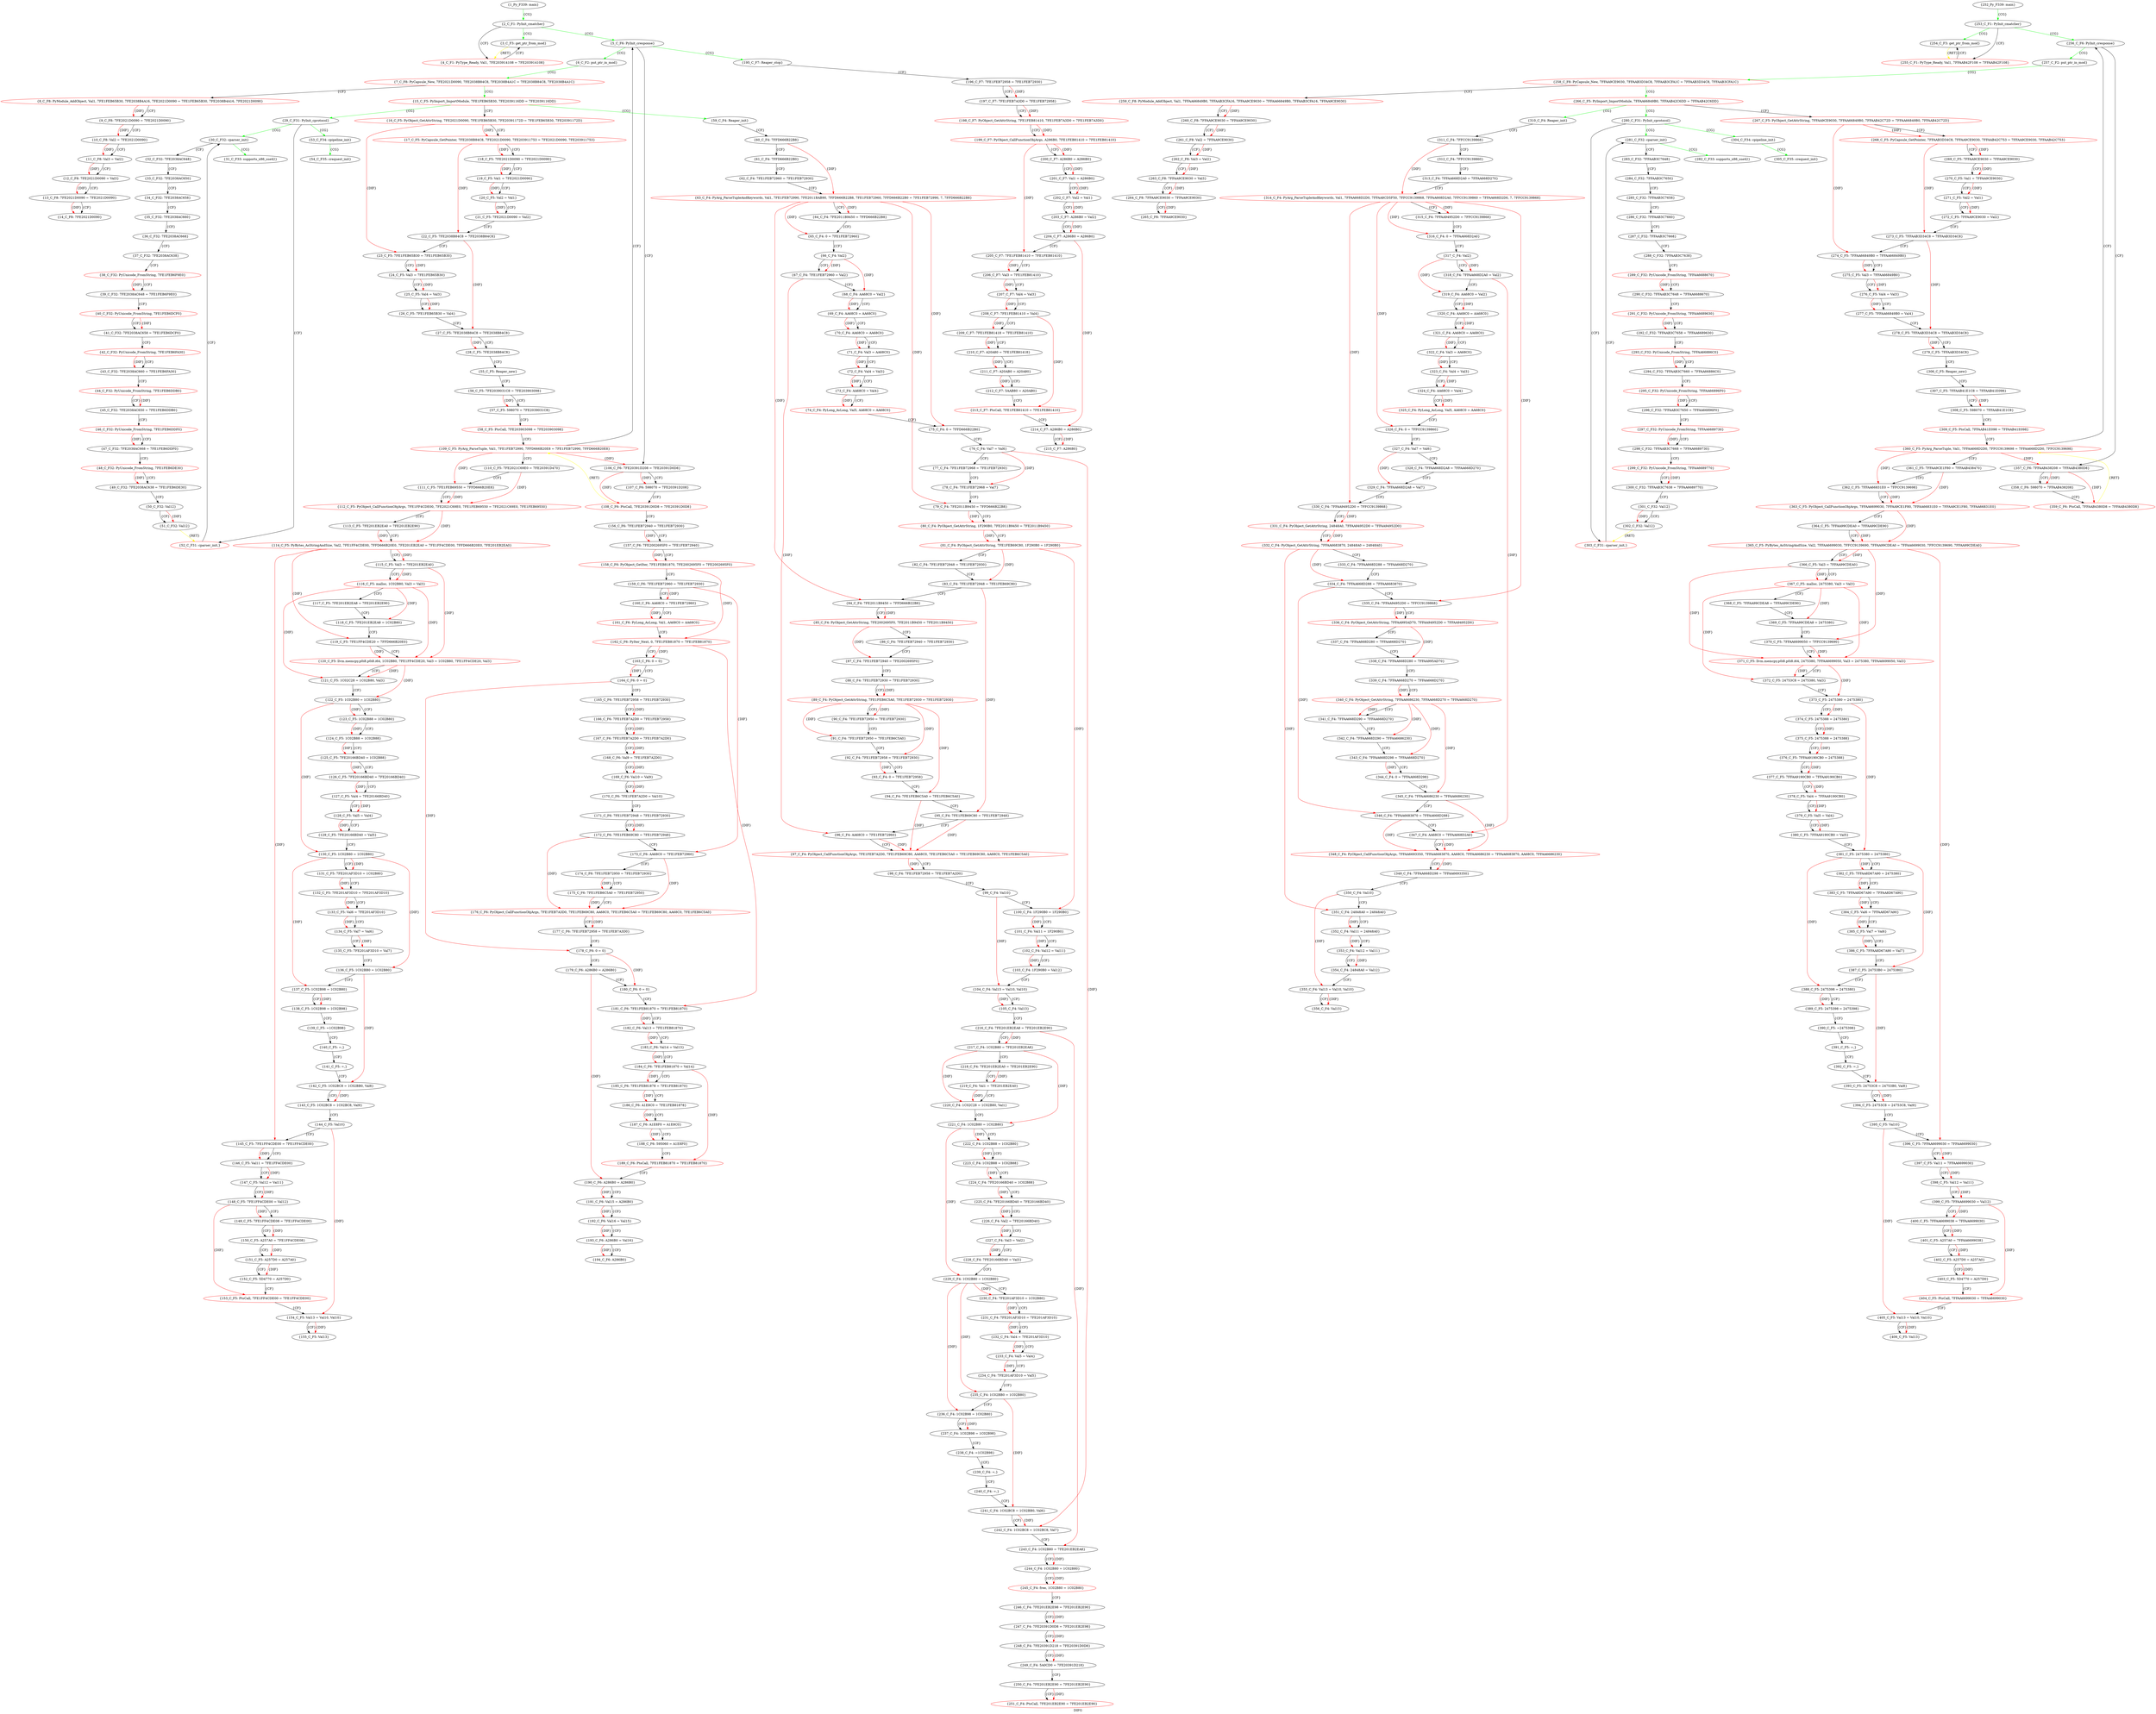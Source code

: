digraph "DIFG"{
	label="DIFG";
	N1 [color=black, label="{1_Py_F339: main}"]
	N1 -> N2[color=green,label="{CG}"]
	N2 [color=black, label="{2_C_F1: PyInit_cmatcher}"]
	N2 -> N3[color=green,label="{CG}"]
	N2 -> N4[color=black,label="{CF}"]
	N2 -> N5[color=green,label="{CG}"]
	N3 [color=black, label="{3_C_F3: get_ptr_from_mod}"]
	N3 -> N4[color=yellow,label="{RET}"]
	N4 [color=red, label="{4_C_F1: PyType_Ready, Val1, 7FE203914108 = 7FE203914108}"]
	N4 -> N3[color=black,label="{CF}"]
	N5 [color=black, label="{5_C_F6: PyInit_cresponse}"]
	N5 -> N6[color=green,label="{CG}"]
	N5 -> N106[color=black,label="{CF}"]
	N5 -> N195[color=green,label="{CG}"]
	N6 [color=black, label="{6_C_F2: put_ptr_in_mod}"]
	N6 -> N7[color=green,label="{CG}"]
	N7 [color=red, label="{7_C_F8: PyCapsule_New, 7FE2021D0090, 7FE2038B84C8, 7FE2038B4A1C = 7FE2038B84C8, 7FE2038B4A1C}"]
	N7 -> N8[color=black,label="{CF}"]
	N7 -> N15[color=green,label="{CG}"]
	N8 [color=red, label="{8_C_F8: PyModule_AddObject, Val1, 7FE1FEB65B30, 7FE2038B4A16, 7FE2021D0090 = 7FE1FEB65B30, 7FE2038B4A16, 7FE2021D0090}"]
	N8 -> N9[color=black,label="{CF}"]
	N8 -> N9[color=red,label="{DIF}"]
	N9 [color=black, label="{9_C_F8: 7FE2021D0090 = 7FE2021D0090}"]
	N9 -> N10[color=black,label="{CF}"]
	N9 -> N10[color=red,label="{DIF}"]
	N10 [color=black, label="{10_C_F8: Val2 = 7FE2021D0090}"]
	N10 -> N11[color=black,label="{CF}"]
	N10 -> N11[color=red,label="{DIF}"]
	N11 [color=black, label="{11_C_F8: Val3 = Val2}"]
	N11 -> N12[color=black,label="{CF}"]
	N11 -> N12[color=red,label="{DIF}"]
	N12 [color=black, label="{12_C_F8: 7FE2021D0090 = Val3}"]
	N12 -> N13[color=black,label="{CF}"]
	N12 -> N13[color=red,label="{DIF}"]
	N13 [color=black, label="{13_C_F8: 7FE2021D0090 = 7FE2021D0090}"]
	N13 -> N14[color=black,label="{CF}"]
	N13 -> N14[color=red,label="{DIF}"]
	N14 [color=black, label="{14_C_F8: 7FE2021D0090}"]
	N15 [color=red, label="{15_C_F5: PyImport_ImportModule, 7FE1FEB65B30, 7FE2039116DD = 7FE2039116DD}"]
	N15 -> N16[color=black,label="{CF}"]
	N15 -> N29[color=green,label="{CG}"]
	N15 -> N59[color=green,label="{CG}"]
	N16 [color=red, label="{16_C_F5: PyObject_GetAttrString, 7FE2021D0090, 7FE1FEB65B30, 7FE20391172D = 7FE1FEB65B30, 7FE20391172D}"]
	N16 -> N17[color=black,label="{CF}"]
	N16 -> N17[color=red,label="{DIF}"]
	N16 -> N23[color=red,label="{DIF}"]
	N17 [color=red, label="{17_C_F5: PyCapsule_GetPointer, 7FE2038B84C8, 7FE2021D0090, 7FE203911753 = 7FE2021D0090, 7FE203911753}"]
	N17 -> N18[color=black,label="{CF}"]
	N17 -> N18[color=red,label="{DIF}"]
	N17 -> N22[color=red,label="{DIF}"]
	N18 [color=black, label="{18_C_F5: 7FE2021D0090 = 7FE2021D0090}"]
	N18 -> N19[color=black,label="{CF}"]
	N18 -> N19[color=red,label="{DIF}"]
	N19 [color=black, label="{19_C_F5: Val1 = 7FE2021D0090}"]
	N19 -> N20[color=black,label="{CF}"]
	N19 -> N20[color=red,label="{DIF}"]
	N20 [color=black, label="{20_C_F5: Val2 = Val1}"]
	N20 -> N21[color=black,label="{CF}"]
	N20 -> N21[color=red,label="{DIF}"]
	N21 [color=black, label="{21_C_F5: 7FE2021D0090 = Val2}"]
	N21 -> N22[color=black,label="{CF}"]
	N22 [color=black, label="{22_C_F5: 7FE2038B84C8 = 7FE2038B84C8}"]
	N22 -> N23[color=black,label="{CF}"]
	N22 -> N27[color=red,label="{DIF}"]
	N23 [color=black, label="{23_C_F5: 7FE1FEB65B30 = 7FE1FEB65B30}"]
	N23 -> N24[color=black,label="{CF}"]
	N23 -> N24[color=red,label="{DIF}"]
	N24 [color=black, label="{24_C_F5: Val3 = 7FE1FEB65B30}"]
	N24 -> N25[color=black,label="{CF}"]
	N24 -> N25[color=red,label="{DIF}"]
	N25 [color=black, label="{25_C_F5: Val4 = Val3}"]
	N25 -> N26[color=black,label="{CF}"]
	N25 -> N26[color=red,label="{DIF}"]
	N26 [color=black, label="{26_C_F5: 7FE1FEB65B30 = Val4}"]
	N26 -> N27[color=black,label="{CF}"]
	N27 [color=black, label="{27_C_F5: 7FE2038B84C8 = 7FE2038B84C8}"]
	N27 -> N28[color=black,label="{CF}"]
	N27 -> N28[color=red,label="{DIF}"]
	N28 [color=black, label="{28_C_F5: 7FE2038B84C8}"]
	N28 -> N55[color=black,label="{CF}"]
	N29 [color=black, label="{29_C_F31: PyInit_cprotocol}"]
	N29 -> N30[color=green,label="{CG}"]
	N29 -> N52[color=black,label="{CF}"]
	N29 -> N53[color=green,label="{CG}"]
	N30 [color=black, label="{30_C_F32: cparser_init}"]
	N30 -> N31[color=green,label="{CG}"]
	N30 -> N32[color=black,label="{CF}"]
	N31 [color=black, label="{31_C_F33: supports_x86_sse42}"]
	N32 [color=black, label="{32_C_F32: 7FE2038AC648}"]
	N32 -> N33[color=black,label="{CF}"]
	N33 [color=black, label="{33_C_F32: 7FE2038AC650}"]
	N33 -> N34[color=black,label="{CF}"]
	N34 [color=black, label="{34_C_F32: 7FE2038AC658}"]
	N34 -> N35[color=black,label="{CF}"]
	N35 [color=black, label="{35_C_F32: 7FE2038AC660}"]
	N35 -> N36[color=black,label="{CF}"]
	N36 [color=black, label="{36_C_F32: 7FE2038AC668}"]
	N36 -> N37[color=black,label="{CF}"]
	N37 [color=black, label="{37_C_F32: 7FE2038AC638}"]
	N37 -> N38[color=black,label="{CF}"]
	N38 [color=red, label="{38_C_F32: PyUnicode_FromString, 7FE1FEB6F9E0}"]
	N38 -> N39[color=black,label="{CF}"]
	N38 -> N39[color=red,label="{DIF}"]
	N39 [color=black, label="{39_C_F32: 7FE2038AC648 = 7FE1FEB6F9E0}"]
	N39 -> N40[color=black,label="{CF}"]
	N40 [color=red, label="{40_C_F32: PyUnicode_FromString, 7FE1FEB6DCF0}"]
	N40 -> N41[color=black,label="{CF}"]
	N40 -> N41[color=red,label="{DIF}"]
	N41 [color=black, label="{41_C_F32: 7FE2038AC658 = 7FE1FEB6DCF0}"]
	N41 -> N42[color=black,label="{CF}"]
	N42 [color=red, label="{42_C_F32: PyUnicode_FromString, 7FE1FEB6FA30}"]
	N42 -> N43[color=black,label="{CF}"]
	N42 -> N43[color=red,label="{DIF}"]
	N43 [color=black, label="{43_C_F32: 7FE2038AC660 = 7FE1FEB6FA30}"]
	N43 -> N44[color=black,label="{CF}"]
	N44 [color=red, label="{44_C_F32: PyUnicode_FromString, 7FE1FEB6DDB0}"]
	N44 -> N45[color=black,label="{CF}"]
	N44 -> N45[color=red,label="{DIF}"]
	N45 [color=black, label="{45_C_F32: 7FE2038AC650 = 7FE1FEB6DDB0}"]
	N45 -> N46[color=black,label="{CF}"]
	N46 [color=red, label="{46_C_F32: PyUnicode_FromString, 7FE1FEB6DDF0}"]
	N46 -> N47[color=black,label="{CF}"]
	N46 -> N47[color=red,label="{DIF}"]
	N47 [color=black, label="{47_C_F32: 7FE2038AC668 = 7FE1FEB6DDF0}"]
	N47 -> N48[color=black,label="{CF}"]
	N48 [color=red, label="{48_C_F32: PyUnicode_FromString, 7FE1FEB6DE30}"]
	N48 -> N49[color=black,label="{CF}"]
	N48 -> N49[color=red,label="{DIF}"]
	N49 [color=black, label="{49_C_F32: 7FE2038AC638 = 7FE1FEB6DE30}"]
	N49 -> N50[color=black,label="{CF}"]
	N50 [color=black, label="{50_C_F32: Val12}"]
	N50 -> N51[color=black,label="{CF}"]
	N50 -> N51[color=red,label="{DIF}"]
	N51 [color=black, label="{51_C_F32: Val12}"]
	N51 -> N52[color=yellow,label="{RET}"]
	N52 [color=red, label="{52_C_F31: cparser_init,}"]
	N52 -> N30[color=black,label="{CF}"]
	N53 [color=black, label="{53_C_F34: cpipeline_init}"]
	N53 -> N54[color=green,label="{CG}"]
	N54 [color=black, label="{54_C_F35: crequest_init}"]
	N55 [color=black, label="{55_C_F5: Reaper_new}"]
	N55 -> N56[color=black,label="{CF}"]
	N56 [color=black, label="{56_C_F5: 7FE2039031C8 = 7FE203903098}"]
	N56 -> N57[color=black,label="{CF}"]
	N56 -> N57[color=red,label="{DIF}"]
	N57 [color=black, label="{57_C_F5: 598070 = 7FE2039031C8}"]
	N57 -> N58[color=black,label="{CF}"]
	N58 [color=red, label="{58_C_F5: PtsCall, 7FE203903098 = 7FE203903098}"]
	N58 -> N109[color=black,label="{CF}"]
	N59 [color=black, label="{59_C_F4: Reaper_init}"]
	N59 -> N60[color=black,label="{CF}"]
	N60 [color=black, label="{60_C_F4: 7FFD666B22B8}"]
	N60 -> N61[color=black,label="{CF}"]
	N60 -> N63[color=red,label="{DIF}"]
	N61 [color=black, label="{61_C_F4: 7FFD666B22B0}"]
	N61 -> N62[color=black,label="{CF}"]
	N62 [color=black, label="{62_C_F4: 7FE1FEB72960 = 7FE1FEB72930}"]
	N62 -> N63[color=black,label="{CF}"]
	N63 [color=red, label="{63_C_F4: PyArg_ParseTupleAndKeywords, Val1, 7FE1FEB72990, 7FE2011BAB90, 7FFD666B22B8, 7FE1FEB72960, 7FFD666B22B0 = 7FE1FEB72990, 7, 7FFD666B22B8}"]
	N63 -> N64[color=black,label="{CF}"]
	N63 -> N64[color=red,label="{DIF}"]
	N63 -> N65[color=red,label="{DIF}"]
	N63 -> N75[color=red,label="{DIF}"]
	N63 -> N79[color=red,label="{DIF}"]
	N63 -> N84[color=red,label="{DIF}"]
	N64 [color=black, label="{64_C_F4: 7FE2011B9450 = 7FFD666B22B8}"]
	N64 -> N65[color=black,label="{CF}"]
	N65 [color=black, label="{65_C_F4: 0 = 7FE1FEB72960}"]
	N65 -> N66[color=black,label="{CF}"]
	N66 [color=black, label="{66_C_F4: Val2}"]
	N66 -> N67[color=black,label="{CF}"]
	N66 -> N67[color=red,label="{DIF}"]
	N66 -> N68[color=red,label="{DIF}"]
	N67 [color=black, label="{67_C_F4: 7FE1FEB72960 = Val2}"]
	N67 -> N68[color=black,label="{CF}"]
	N67 -> N96[color=red,label="{DIF}"]
	N68 [color=black, label="{68_C_F4: AA68C0 = Val2}"]
	N68 -> N69[color=black,label="{CF}"]
	N68 -> N69[color=red,label="{DIF}"]
	N69 [color=black, label="{69_C_F4: AA68C0 = AA68C0}"]
	N69 -> N70[color=black,label="{CF}"]
	N69 -> N70[color=red,label="{DIF}"]
	N70 [color=black, label="{70_C_F4: AA68C0 = AA68C0}"]
	N70 -> N71[color=black,label="{CF}"]
	N70 -> N71[color=red,label="{DIF}"]
	N71 [color=black, label="{71_C_F4: Val3 = AA68C0}"]
	N71 -> N72[color=black,label="{CF}"]
	N71 -> N72[color=red,label="{DIF}"]
	N72 [color=black, label="{72_C_F4: Val4 = Val3}"]
	N72 -> N73[color=black,label="{CF}"]
	N72 -> N73[color=red,label="{DIF}"]
	N73 [color=black, label="{73_C_F4: AA68C0 = Val4}"]
	N73 -> N74[color=black,label="{CF}"]
	N73 -> N74[color=red,label="{DIF}"]
	N74 [color=red, label="{74_C_F4: PyLong_AsLong, Val5, AA68C0 = AA68C0}"]
	N74 -> N75[color=black,label="{CF}"]
	N75 [color=black, label="{75_C_F4: 0 = 7FFD666B22B0}"]
	N75 -> N76[color=black,label="{CF}"]
	N76 [color=black, label="{76_C_F4: Val7 = Val6}"]
	N76 -> N77[color=black,label="{CF}"]
	N76 -> N78[color=red,label="{DIF}"]
	N76 -> N242[color=red,label="{DIF}"]
	N77 [color=black, label="{77_C_F4: 7FE1FEB72968 = 7FE1FEB72930}"]
	N77 -> N78[color=black,label="{CF}"]
	N78 [color=black, label="{78_C_F4: 7FE1FEB72968 = Val7}"]
	N78 -> N79[color=black,label="{CF}"]
	N79 [color=black, label="{79_C_F4: 7FE2011B9450 = 7FFD666B22B8}"]
	N79 -> N80[color=black,label="{CF}"]
	N79 -> N80[color=red,label="{DIF}"]
	N80 [color=red, label="{80_C_F4: PyObject_GetAttrString, 1F290B0, 7FE2011B9450 = 7FE2011B9450}"]
	N80 -> N81[color=black,label="{CF}"]
	N80 -> N81[color=red,label="{DIF}"]
	N81 [color=red, label="{81_C_F4: PyObject_GetAttrString, 7FE1FEB69C80, 1F290B0 = 1F290B0}"]
	N81 -> N82[color=black,label="{CF}"]
	N81 -> N83[color=red,label="{DIF}"]
	N81 -> N100[color=red,label="{DIF}"]
	N82 [color=black, label="{82_C_F4: 7FE1FEB72948 = 7FE1FEB72930}"]
	N82 -> N83[color=black,label="{CF}"]
	N83 [color=black, label="{83_C_F4: 7FE1FEB72948 = 7FE1FEB69C80}"]
	N83 -> N84[color=black,label="{CF}"]
	N83 -> N95[color=red,label="{DIF}"]
	N84 [color=black, label="{84_C_F4: 7FE2011B9450 = 7FFD666B22B8}"]
	N84 -> N85[color=black,label="{CF}"]
	N84 -> N85[color=red,label="{DIF}"]
	N85 [color=red, label="{85_C_F4: PyObject_GetAttrString, 7FE2002695F0, 7FE2011B9450 = 7FE2011B9450}"]
	N85 -> N86[color=black,label="{CF}"]
	N85 -> N87[color=red,label="{DIF}"]
	N86 [color=black, label="{86_C_F4: 7FE1FEB72940 = 7FE1FEB72930}"]
	N86 -> N87[color=black,label="{CF}"]
	N87 [color=black, label="{87_C_F4: 7FE1FEB72940 = 7FE2002695F0}"]
	N87 -> N88[color=black,label="{CF}"]
	N88 [color=black, label="{88_C_F4: 7FE1FEB72930 = 7FE1FEB72930}"]
	N88 -> N89[color=black,label="{CF}"]
	N88 -> N89[color=red,label="{DIF}"]
	N89 [color=red, label="{89_C_F4: PyObject_GetAttrString, 7FE1FEB6C5A0, 7FE1FEB72930 = 7FE1FEB72930}"]
	N89 -> N90[color=black,label="{CF}"]
	N89 -> N90[color=red,label="{DIF}"]
	N89 -> N91[color=red,label="{DIF}"]
	N89 -> N92[color=red,label="{DIF}"]
	N89 -> N94[color=red,label="{DIF}"]
	N90 [color=black, label="{90_C_F4: 7FE1FEB72950 = 7FE1FEB72930}"]
	N90 -> N91[color=black,label="{CF}"]
	N91 [color=black, label="{91_C_F4: 7FE1FEB72950 = 7FE1FEB6C5A0}"]
	N91 -> N92[color=black,label="{CF}"]
	N92 [color=black, label="{92_C_F4: 7FE1FEB72958 = 7FE1FEB72930}"]
	N92 -> N93[color=black,label="{CF}"]
	N92 -> N93[color=red,label="{DIF}"]
	N93 [color=black, label="{93_C_F4: 0 = 7FE1FEB72958}"]
	N93 -> N94[color=black,label="{CF}"]
	N94 [color=black, label="{94_C_F4: 7FE1FEB6C5A0 = 7FE1FEB6C5A0}"]
	N94 -> N95[color=black,label="{CF}"]
	N94 -> N97[color=red,label="{DIF}"]
	N95 [color=black, label="{95_C_F4: 7FE1FEB69C80 = 7FE1FEB72948}"]
	N95 -> N96[color=black,label="{CF}"]
	N95 -> N97[color=red,label="{DIF}"]
	N96 [color=black, label="{96_C_F4: AA68C0 = 7FE1FEB72960}"]
	N96 -> N97[color=black,label="{CF}"]
	N96 -> N97[color=red,label="{DIF}"]
	N97 [color=red, label="{97_C_F4: PyObject_CallFunctionObjArgs, 7FE1FEB7A2D0, 7FE1FEB69C80, AA68C0, 7FE1FEB6C5A0 = 7FE1FEB69C80, AA68C0, 7FE1FEB6C5A0}"]
	N97 -> N98[color=black,label="{CF}"]
	N97 -> N98[color=red,label="{DIF}"]
	N98 [color=black, label="{98_C_F4: 7FE1FEB72958 = 7FE1FEB7A2D0}"]
	N98 -> N99[color=black,label="{CF}"]
	N99 [color=black, label="{99_C_F4: Val10}"]
	N99 -> N100[color=black,label="{CF}"]
	N99 -> N104[color=red,label="{DIF}"]
	N100 [color=black, label="{100_C_F4: 1F290B0 = 1F290B0}"]
	N100 -> N101[color=black,label="{CF}"]
	N100 -> N101[color=red,label="{DIF}"]
	N101 [color=black, label="{101_C_F4: Val11 = 1F290B0}"]
	N101 -> N102[color=black,label="{CF}"]
	N101 -> N102[color=red,label="{DIF}"]
	N102 [color=black, label="{102_C_F4: Val12 = Val11}"]
	N102 -> N103[color=black,label="{CF}"]
	N102 -> N103[color=red,label="{DIF}"]
	N103 [color=black, label="{103_C_F4: 1F290B0 = Val12}"]
	N103 -> N104[color=black,label="{CF}"]
	N104 [color=black, label="{104_C_F4: Val13 = Val10, Val10}"]
	N104 -> N105[color=black,label="{CF}"]
	N104 -> N105[color=red,label="{DIF}"]
	N105 [color=black, label="{105_C_F4: Val13}"]
	N105 -> N216[color=black,label="{CF}"]
	N106 [color=black, label="{106_C_F6: 7FE20391D208 = 7FE20391D0D8}"]
	N106 -> N107[color=black,label="{CF}"]
	N106 -> N107[color=red,label="{DIF}"]
	N106 -> N108[color=red,label="{DIF}"]
	N107 [color=black, label="{107_C_F6: 598070 = 7FE20391D208}"]
	N107 -> N108[color=black,label="{CF}"]
	N108 [color=red, label="{108_C_F6: PtsCall, 7FE20391D0D8 = 7FE20391D0D8}"]
	N108 -> N109[color=yellow,label="{RET}"]
	N108 -> N156[color=black,label="{CF}"]
	N109 [color=red, label="{109_C_F5: PyArg_ParseTuple, Val1, 7FE1FEB72990, 7FFD666B20E8 = 7FE1FEB72990, 7FFD666B20E8}"]
	N109 -> N5[color=black,label="{CF}"]
	N109 -> N106[color=red,label="{DIF}"]
	N109 -> N110[color=black,label="{CF}"]
	N109 -> N111[color=red,label="{DIF}"]
	N110 [color=black, label="{110_C_F5: 7FE2021C69E0 = 7FE20391D470}"]
	N110 -> N111[color=black,label="{CF}"]
	N110 -> N112[color=red,label="{DIF}"]
	N111 [color=black, label="{111_C_F5: 7FE1FEB69550 = 7FFD666B20E8}"]
	N111 -> N112[color=black,label="{CF}"]
	N111 -> N112[color=red,label="{DIF}"]
	N112 [color=red, label="{112_C_F5: PyObject_CallFunctionObjArgs, 7FE1FF4CDE00, 7FE2021C69E0, 7FE1FEB69550 = 7FE2021C69E0, 7FE1FEB69550}"]
	N112 -> N113[color=black,label="{CF}"]
	N112 -> N114[color=red,label="{DIF}"]
	N113 [color=black, label="{113_C_F5: 7FE201EB2EA0 = 7FE201EB2E90}"]
	N113 -> N114[color=black,label="{CF}"]
	N113 -> N114[color=red,label="{DIF}"]
	N114 [color=red, label="{114_C_F5: PyBytes_AsStringAndSize, Val2, 7FE1FF4CDE00, 7FFD666B20E0, 7FE201EB2EA0 = 7FE1FF4CDE00, 7FFD666B20E0, 7FE201EB2EA0}"]
	N114 -> N115[color=black,label="{CF}"]
	N114 -> N115[color=red,label="{DIF}"]
	N114 -> N119[color=red,label="{DIF}"]
	N114 -> N145[color=red,label="{DIF}"]
	N115 [color=black, label="{115_C_F5: Val3 = 7FE201EB2EA0}"]
	N115 -> N116[color=black,label="{CF}"]
	N115 -> N116[color=red,label="{DIF}"]
	N115 -> N120[color=red,label="{DIF}"]
	N116 [color=red, label="{116_C_F5: malloc, 1C02B80, Val3 = Val3}"]
	N116 -> N117[color=black,label="{CF}"]
	N116 -> N118[color=red,label="{DIF}"]
	N116 -> N120[color=red,label="{DIF}"]
	N116 -> N121[color=red,label="{DIF}"]
	N117 [color=black, label="{117_C_F5: 7FE201EB2EA8 = 7FE201EB2E90}"]
	N117 -> N118[color=black,label="{CF}"]
	N118 [color=black, label="{118_C_F5: 7FE201EB2EA8 = 1C02B80}"]
	N118 -> N119[color=black,label="{CF}"]
	N119 [color=black, label="{119_C_F5: 7FE1FF4CDE20 = 7FFD666B20E0}"]
	N119 -> N120[color=black,label="{CF}"]
	N119 -> N120[color=red,label="{DIF}"]
	N120 [color=red, label="{120_C_F5: llvm.memcpy.p0i8.p0i8.i64, 1C02B80, 7FE1FF4CDE20, Val3 = 1C02B80, 7FE1FF4CDE20, Val3}"]
	N120 -> N121[color=black,label="{CF}"]
	N120 -> N121[color=red,label="{DIF}"]
	N120 -> N122[color=red,label="{DIF}"]
	N121 [color=black, label="{121_C_F5: 1C02C28 = 1C02B80, Val3}"]
	N121 -> N122[color=black,label="{CF}"]
	N122 [color=black, label="{122_C_F5: 1C02B80 = 1C02B80}"]
	N122 -> N123[color=black,label="{CF}"]
	N122 -> N123[color=red,label="{DIF}"]
	N122 -> N130[color=red,label="{DIF}"]
	N123 [color=black, label="{123_C_F5: 1C02B88 = 1C02B80}"]
	N123 -> N124[color=black,label="{CF}"]
	N123 -> N124[color=red,label="{DIF}"]
	N124 [color=black, label="{124_C_F5: 1C02B88 = 1C02B88}"]
	N124 -> N125[color=black,label="{CF}"]
	N124 -> N125[color=red,label="{DIF}"]
	N125 [color=black, label="{125_C_F5: 7FE20166BD40 = 1C02B88}"]
	N125 -> N126[color=black,label="{CF}"]
	N125 -> N126[color=red,label="{DIF}"]
	N126 [color=black, label="{126_C_F5: 7FE20166BD40 = 7FE20166BD40}"]
	N126 -> N127[color=black,label="{CF}"]
	N126 -> N127[color=red,label="{DIF}"]
	N127 [color=black, label="{127_C_F5: Val4 = 7FE20166BD40}"]
	N127 -> N128[color=black,label="{CF}"]
	N127 -> N128[color=red,label="{DIF}"]
	N128 [color=black, label="{128_C_F5: Val5 = Val4}"]
	N128 -> N129[color=black,label="{CF}"]
	N128 -> N129[color=red,label="{DIF}"]
	N129 [color=black, label="{129_C_F5: 7FE20166BD40 = Val5}"]
	N129 -> N130[color=black,label="{CF}"]
	N130 [color=black, label="{130_C_F5: 1C02B80 = 1C02B80}"]
	N130 -> N131[color=black,label="{CF}"]
	N130 -> N131[color=red,label="{DIF}"]
	N130 -> N136[color=red,label="{DIF}"]
	N130 -> N137[color=red,label="{DIF}"]
	N131 [color=black, label="{131_C_F5: 7FE201AF3D10 = 1C02B80}"]
	N131 -> N132[color=black,label="{CF}"]
	N131 -> N132[color=red,label="{DIF}"]
	N132 [color=black, label="{132_C_F5: 7FE201AF3D10 = 7FE201AF3D10}"]
	N132 -> N133[color=black,label="{CF}"]
	N132 -> N133[color=red,label="{DIF}"]
	N133 [color=black, label="{133_C_F5: Val6 = 7FE201AF3D10}"]
	N133 -> N134[color=black,label="{CF}"]
	N133 -> N134[color=red,label="{DIF}"]
	N134 [color=black, label="{134_C_F5: Val7 = Val6}"]
	N134 -> N135[color=black,label="{CF}"]
	N134 -> N135[color=red,label="{DIF}"]
	N135 [color=black, label="{135_C_F5: 7FE201AF3D10 = Val7}"]
	N135 -> N136[color=black,label="{CF}"]
	N136 [color=black, label="{136_C_F5: 1C02BB0 = 1C02B80}"]
	N136 -> N137[color=black,label="{CF}"]
	N136 -> N142[color=red,label="{DIF}"]
	N137 [color=black, label="{137_C_F5: 1C02B98 = 1C02B80}"]
	N137 -> N138[color=black,label="{CF}"]
	N137 -> N138[color=red,label="{DIF}"]
	N138 [color=black, label="{138_C_F5: 1C02B98 = 1C02B98}"]
	N138 -> N139[color=black,label="{CF}"]
	N139 [color=black, label="{139_C_F5: =1C02B98}"]
	N139 -> N140[color=black,label="{CF}"]
	N140 [color=black, label="{140_C_F5: =,}"]
	N140 -> N141[color=black,label="{CF}"]
	N141 [color=black, label="{141_C_F5: =,}"]
	N141 -> N142[color=black,label="{CF}"]
	N142 [color=black, label="{142_C_F5: 1C02BC8 = 1C02BB0, Val8}"]
	N142 -> N143[color=black,label="{CF}"]
	N142 -> N143[color=red,label="{DIF}"]
	N143 [color=black, label="{143_C_F5: 1C02BC8 = 1C02BC8, Val9}"]
	N143 -> N144[color=black,label="{CF}"]
	N144 [color=black, label="{144_C_F5: Val10}"]
	N144 -> N145[color=black,label="{CF}"]
	N144 -> N154[color=red,label="{DIF}"]
	N145 [color=black, label="{145_C_F5: 7FE1FF4CDE00 = 7FE1FF4CDE00}"]
	N145 -> N146[color=black,label="{CF}"]
	N145 -> N146[color=red,label="{DIF}"]
	N146 [color=black, label="{146_C_F5: Val11 = 7FE1FF4CDE00}"]
	N146 -> N147[color=black,label="{CF}"]
	N146 -> N147[color=red,label="{DIF}"]
	N147 [color=black, label="{147_C_F5: Val12 = Val11}"]
	N147 -> N148[color=black,label="{CF}"]
	N147 -> N148[color=red,label="{DIF}"]
	N148 [color=black, label="{148_C_F5: 7FE1FF4CDE00 = Val12}"]
	N148 -> N149[color=black,label="{CF}"]
	N148 -> N149[color=red,label="{DIF}"]
	N148 -> N153[color=red,label="{DIF}"]
	N149 [color=black, label="{149_C_F5: 7FE1FF4CDE08 = 7FE1FF4CDE00}"]
	N149 -> N150[color=black,label="{CF}"]
	N149 -> N150[color=red,label="{DIF}"]
	N150 [color=black, label="{150_C_F5: A257A0 = 7FE1FF4CDE08}"]
	N150 -> N151[color=black,label="{CF}"]
	N150 -> N151[color=red,label="{DIF}"]
	N151 [color=black, label="{151_C_F5: A257D0 = A257A0}"]
	N151 -> N152[color=black,label="{CF}"]
	N151 -> N152[color=red,label="{DIF}"]
	N152 [color=black, label="{152_C_F5: 5D4770 = A257D0}"]
	N152 -> N153[color=black,label="{CF}"]
	N153 [color=red, label="{153_C_F5: PtsCall, 7FE1FF4CDE00 = 7FE1FF4CDE00}"]
	N153 -> N154[color=black,label="{CF}"]
	N154 [color=black, label="{154_C_F5: Val13 = Val10, Val10}"]
	N154 -> N155[color=black,label="{CF}"]
	N154 -> N155[color=red,label="{DIF}"]
	N155 [color=black, label="{155_C_F5: Val13}"]
	N156 [color=black, label="{156_C_F6: 7FE1FEB72940 = 7FE1FEB72930}"]
	N156 -> N157[color=black,label="{CF}"]
	N156 -> N157[color=red,label="{DIF}"]
	N157 [color=black, label="{157_C_F6: 7FE2002695F0 = 7FE1FEB72940}"]
	N157 -> N158[color=black,label="{CF}"]
	N157 -> N158[color=red,label="{DIF}"]
	N158 [color=red, label="{158_C_F6: PyObject_GetIter, 7FE1FEB81870, 7FE2002695F0 = 7FE2002695F0}"]
	N158 -> N159[color=black,label="{CF}"]
	N158 -> N162[color=red,label="{DIF}"]
	N159 [color=black, label="{159_C_F6: 7FE1FEB72960 = 7FE1FEB72930}"]
	N159 -> N160[color=black,label="{CF}"]
	N159 -> N160[color=red,label="{DIF}"]
	N159 -> N173[color=red,label="{DIF}"]
	N160 [color=black, label="{160_C_F6: AA68C0 = 7FE1FEB72960}"]
	N160 -> N161[color=black,label="{CF}"]
	N160 -> N161[color=red,label="{DIF}"]
	N161 [color=red, label="{161_C_F6: PyLong_AsLong, Val1, AA68C0 = AA68C0}"]
	N161 -> N162[color=black,label="{CF}"]
	N162 [color=red, label="{162_C_F6: PyIter_Next, 0, 7FE1FEB81870 = 7FE1FEB81870}"]
	N162 -> N163[color=black,label="{CF}"]
	N162 -> N163[color=red,label="{DIF}"]
	N162 -> N181[color=red,label="{DIF}"]
	N163 [color=black, label="{163_C_F6: 0 = 0}"]
	N163 -> N164[color=black,label="{CF}"]
	N163 -> N164[color=red,label="{DIF}"]
	N164 [color=black, label="{164_C_F6: 0 = 0}"]
	N164 -> N165[color=black,label="{CF}"]
	N164 -> N178[color=red,label="{DIF}"]
	N165 [color=black, label="{165_C_F6: 7FE1FEB72958 = 7FE1FEB72930}"]
	N165 -> N166[color=black,label="{CF}"]
	N165 -> N166[color=red,label="{DIF}"]
	N166 [color=black, label="{166_C_F6: 7FE1FEB7A2D0 = 7FE1FEB72958}"]
	N166 -> N167[color=black,label="{CF}"]
	N166 -> N167[color=red,label="{DIF}"]
	N167 [color=black, label="{167_C_F6: 7FE1FEB7A2D0 = 7FE1FEB7A2D0}"]
	N167 -> N168[color=black,label="{CF}"]
	N167 -> N168[color=red,label="{DIF}"]
	N168 [color=black, label="{168_C_F6: Val9 = 7FE1FEB7A2D0}"]
	N168 -> N169[color=black,label="{CF}"]
	N168 -> N169[color=red,label="{DIF}"]
	N169 [color=black, label="{169_C_F6: Val10 = Val9}"]
	N169 -> N170[color=black,label="{CF}"]
	N169 -> N170[color=red,label="{DIF}"]
	N170 [color=black, label="{170_C_F6: 7FE1FEB7A2D0 = Val10}"]
	N170 -> N171[color=black,label="{CF}"]
	N171 [color=black, label="{171_C_F6: 7FE1FEB72948 = 7FE1FEB72930}"]
	N171 -> N172[color=black,label="{CF}"]
	N171 -> N172[color=red,label="{DIF}"]
	N172 [color=black, label="{172_C_F6: 7FE1FEB69C80 = 7FE1FEB72948}"]
	N172 -> N173[color=black,label="{CF}"]
	N172 -> N176[color=red,label="{DIF}"]
	N173 [color=black, label="{173_C_F6: AA68C0 = 7FE1FEB72960}"]
	N173 -> N174[color=black,label="{CF}"]
	N173 -> N176[color=red,label="{DIF}"]
	N174 [color=black, label="{174_C_F6: 7FE1FEB72950 = 7FE1FEB72930}"]
	N174 -> N175[color=black,label="{CF}"]
	N174 -> N175[color=red,label="{DIF}"]
	N175 [color=black, label="{175_C_F6: 7FE1FEB6C5A0 = 7FE1FEB72950}"]
	N175 -> N176[color=black,label="{CF}"]
	N175 -> N176[color=red,label="{DIF}"]
	N176 [color=red, label="{176_C_F6: PyObject_CallFunctionObjArgs, 7FE1FEB7A3D0, 7FE1FEB69C80, AA68C0, 7FE1FEB6C5A0 = 7FE1FEB69C80, AA68C0, 7FE1FEB6C5A0}"]
	N176 -> N177[color=black,label="{CF}"]
	N176 -> N177[color=red,label="{DIF}"]
	N177 [color=black, label="{177_C_F6: 7FE1FEB72958 = 7FE1FEB7A3D0}"]
	N177 -> N178[color=black,label="{CF}"]
	N178 [color=black, label="{178_C_F6: 0 = 0}"]
	N178 -> N179[color=black,label="{CF}"]
	N178 -> N180[color=red,label="{DIF}"]
	N179 [color=black, label="{179_C_F6: A286B0 = A286B0}"]
	N179 -> N180[color=black,label="{CF}"]
	N179 -> N190[color=red,label="{DIF}"]
	N180 [color=black, label="{180_C_F6: 0 = 0}"]
	N180 -> N181[color=black,label="{CF}"]
	N181 [color=black, label="{181_C_F6: 7FE1FEB81870 = 7FE1FEB81870}"]
	N181 -> N182[color=black,label="{CF}"]
	N181 -> N182[color=red,label="{DIF}"]
	N182 [color=black, label="{182_C_F6: Val13 = 7FE1FEB81870}"]
	N182 -> N183[color=black,label="{CF}"]
	N182 -> N183[color=red,label="{DIF}"]
	N183 [color=black, label="{183_C_F6: Val14 = Val13}"]
	N183 -> N184[color=black,label="{CF}"]
	N183 -> N184[color=red,label="{DIF}"]
	N184 [color=black, label="{184_C_F6: 7FE1FEB81870 = Val14}"]
	N184 -> N185[color=black,label="{CF}"]
	N184 -> N185[color=red,label="{DIF}"]
	N184 -> N189[color=red,label="{DIF}"]
	N185 [color=black, label="{185_C_F6: 7FE1FEB81878 = 7FE1FEB81870}"]
	N185 -> N186[color=black,label="{CF}"]
	N185 -> N186[color=red,label="{DIF}"]
	N186 [color=black, label="{186_C_F6: A1E8C0 = 7FE1FEB81878}"]
	N186 -> N187[color=black,label="{CF}"]
	N186 -> N187[color=red,label="{DIF}"]
	N187 [color=black, label="{187_C_F6: A1E8F0 = A1E8C0}"]
	N187 -> N188[color=black,label="{CF}"]
	N187 -> N188[color=red,label="{DIF}"]
	N188 [color=black, label="{188_C_F6: 595060 = A1E8F0}"]
	N188 -> N189[color=black,label="{CF}"]
	N189 [color=red, label="{189_C_F6: PtsCall, 7FE1FEB81870 = 7FE1FEB81870}"]
	N189 -> N190[color=black,label="{CF}"]
	N190 [color=black, label="{190_C_F6: A286B0 = A286B0}"]
	N190 -> N191[color=black,label="{CF}"]
	N190 -> N191[color=red,label="{DIF}"]
	N191 [color=black, label="{191_C_F6: Val15 = A286B0}"]
	N191 -> N192[color=black,label="{CF}"]
	N191 -> N192[color=red,label="{DIF}"]
	N192 [color=black, label="{192_C_F6: Val16 = Val15}"]
	N192 -> N193[color=black,label="{CF}"]
	N192 -> N193[color=red,label="{DIF}"]
	N193 [color=black, label="{193_C_F6: A286B0 = Val16}"]
	N193 -> N194[color=black,label="{CF}"]
	N193 -> N194[color=red,label="{DIF}"]
	N194 [color=black, label="{194_C_F6: A286B0}"]
	N195 [color=black, label="{195_C_F7: Reaper_stop}"]
	N195 -> N196[color=black,label="{CF}"]
	N196 [color=black, label="{196_C_F7: 7FE1FEB72958 = 7FE1FEB72930}"]
	N196 -> N197[color=black,label="{CF}"]
	N196 -> N197[color=red,label="{DIF}"]
	N197 [color=black, label="{197_C_F7: 7FE1FEB7A3D0 = 7FE1FEB72958}"]
	N197 -> N198[color=black,label="{CF}"]
	N197 -> N198[color=red,label="{DIF}"]
	N198 [color=red, label="{198_C_F7: PyObject_GetAttrString, 7FE1FEB81410, 7FE1FEB7A3D0 = 7FE1FEB7A3D0}"]
	N198 -> N199[color=black,label="{CF}"]
	N198 -> N199[color=red,label="{DIF}"]
	N199 [color=red, label="{199_C_F7: PyObject_CallFunctionObjArgs, A286B0, 7FE1FEB81410 = 7FE1FEB81410}"]
	N199 -> N200[color=black,label="{CF}"]
	N199 -> N200[color=red,label="{DIF}"]
	N199 -> N205[color=red,label="{DIF}"]
	N200 [color=black, label="{200_C_F7: A286B0 = A286B0}"]
	N200 -> N201[color=black,label="{CF}"]
	N200 -> N201[color=red,label="{DIF}"]
	N201 [color=black, label="{201_C_F7: Val1 = A286B0}"]
	N201 -> N202[color=black,label="{CF}"]
	N201 -> N202[color=red,label="{DIF}"]
	N202 [color=black, label="{202_C_F7: Val2 = Val1}"]
	N202 -> N203[color=black,label="{CF}"]
	N202 -> N203[color=red,label="{DIF}"]
	N203 [color=black, label="{203_C_F7: A286B0 = Val2}"]
	N203 -> N204[color=black,label="{CF}"]
	N203 -> N204[color=red,label="{DIF}"]
	N204 [color=black, label="{204_C_F7: A286B0 = A286B0}"]
	N204 -> N205[color=black,label="{CF}"]
	N204 -> N214[color=red,label="{DIF}"]
	N205 [color=black, label="{205_C_F7: 7FE1FEB81410 = 7FE1FEB81410}"]
	N205 -> N206[color=black,label="{CF}"]
	N205 -> N206[color=red,label="{DIF}"]
	N206 [color=black, label="{206_C_F7: Val3 = 7FE1FEB81410}"]
	N206 -> N207[color=black,label="{CF}"]
	N206 -> N207[color=red,label="{DIF}"]
	N207 [color=black, label="{207_C_F7: Val4 = Val3}"]
	N207 -> N208[color=black,label="{CF}"]
	N207 -> N208[color=red,label="{DIF}"]
	N208 [color=black, label="{208_C_F7: 7FE1FEB81410 = Val4}"]
	N208 -> N209[color=black,label="{CF}"]
	N208 -> N209[color=red,label="{DIF}"]
	N208 -> N213[color=red,label="{DIF}"]
	N209 [color=black, label="{209_C_F7: 7FE1FEB81418 = 7FE1FEB81410}"]
	N209 -> N210[color=black,label="{CF}"]
	N209 -> N210[color=red,label="{DIF}"]
	N210 [color=black, label="{210_C_F7: A20A80 = 7FE1FEB81418}"]
	N210 -> N211[color=black,label="{CF}"]
	N210 -> N211[color=red,label="{DIF}"]
	N211 [color=black, label="{211_C_F7: A20AB0 = A20A80}"]
	N211 -> N212[color=black,label="{CF}"]
	N211 -> N212[color=red,label="{DIF}"]
	N212 [color=black, label="{212_C_F7: 5AAB80 = A20AB0}"]
	N212 -> N213[color=black,label="{CF}"]
	N213 [color=red, label="{213_C_F7: PtsCall, 7FE1FEB81410 = 7FE1FEB81410}"]
	N213 -> N214[color=black,label="{CF}"]
	N214 [color=black, label="{214_C_F7: A286B0 = A286B0}"]
	N214 -> N215[color=black,label="{CF}"]
	N214 -> N215[color=red,label="{DIF}"]
	N215 [color=black, label="{215_C_F7: A286B0}"]
	N216 [color=black, label="{216_C_F4: 7FE201EB2EA8 = 7FE201EB2E90}"]
	N216 -> N217[color=black,label="{CF}"]
	N216 -> N217[color=red,label="{DIF}"]
	N216 -> N243[color=red,label="{DIF}"]
	N217 [color=black, label="{217_C_F4: 1C02B80 = 7FE201EB2EA8}"]
	N217 -> N218[color=black,label="{CF}"]
	N217 -> N220[color=red,label="{DIF}"]
	N217 -> N221[color=red,label="{DIF}"]
	N218 [color=black, label="{218_C_F4: 7FE201EB2EA0 = 7FE201EB2E90}"]
	N218 -> N219[color=black,label="{CF}"]
	N218 -> N219[color=red,label="{DIF}"]
	N219 [color=black, label="{219_C_F4: Val1 = 7FE201EB2EA0}"]
	N219 -> N220[color=black,label="{CF}"]
	N219 -> N220[color=red,label="{DIF}"]
	N220 [color=black, label="{220_C_F4: 1C02C28 = 1C02B80, Val1}"]
	N220 -> N221[color=black,label="{CF}"]
	N221 [color=black, label="{221_C_F4: 1C02B80 = 1C02B80}"]
	N221 -> N222[color=black,label="{CF}"]
	N221 -> N222[color=red,label="{DIF}"]
	N221 -> N229[color=red,label="{DIF}"]
	N222 [color=black, label="{222_C_F4: 1C02B88 = 1C02B80}"]
	N222 -> N223[color=black,label="{CF}"]
	N222 -> N223[color=red,label="{DIF}"]
	N223 [color=black, label="{223_C_F4: 1C02B88 = 1C02B88}"]
	N223 -> N224[color=black,label="{CF}"]
	N223 -> N224[color=red,label="{DIF}"]
	N224 [color=black, label="{224_C_F4: 7FE20166BD40 = 1C02B88}"]
	N224 -> N225[color=black,label="{CF}"]
	N224 -> N225[color=red,label="{DIF}"]
	N225 [color=black, label="{225_C_F4: 7FE20166BD40 = 7FE20166BD40}"]
	N225 -> N226[color=black,label="{CF}"]
	N225 -> N226[color=red,label="{DIF}"]
	N226 [color=black, label="{226_C_F4: Val2 = 7FE20166BD40}"]
	N226 -> N227[color=black,label="{CF}"]
	N226 -> N227[color=red,label="{DIF}"]
	N227 [color=black, label="{227_C_F4: Val3 = Val2}"]
	N227 -> N228[color=black,label="{CF}"]
	N227 -> N228[color=red,label="{DIF}"]
	N228 [color=black, label="{228_C_F4: 7FE20166BD40 = Val3}"]
	N228 -> N229[color=black,label="{CF}"]
	N229 [color=black, label="{229_C_F4: 1C02B80 = 1C02B80}"]
	N229 -> N230[color=black,label="{CF}"]
	N229 -> N230[color=red,label="{DIF}"]
	N229 -> N235[color=red,label="{DIF}"]
	N229 -> N236[color=red,label="{DIF}"]
	N230 [color=black, label="{230_C_F4: 7FE201AF3D10 = 1C02B80}"]
	N230 -> N231[color=black,label="{CF}"]
	N230 -> N231[color=red,label="{DIF}"]
	N231 [color=black, label="{231_C_F4: 7FE201AF3D10 = 7FE201AF3D10}"]
	N231 -> N232[color=black,label="{CF}"]
	N231 -> N232[color=red,label="{DIF}"]
	N232 [color=black, label="{232_C_F4: Val4 = 7FE201AF3D10}"]
	N232 -> N233[color=black,label="{CF}"]
	N232 -> N233[color=red,label="{DIF}"]
	N233 [color=black, label="{233_C_F4: Val5 = Val4}"]
	N233 -> N234[color=black,label="{CF}"]
	N233 -> N234[color=red,label="{DIF}"]
	N234 [color=black, label="{234_C_F4: 7FE201AF3D10 = Val5}"]
	N234 -> N235[color=black,label="{CF}"]
	N235 [color=black, label="{235_C_F4: 1C02BB0 = 1C02B80}"]
	N235 -> N236[color=black,label="{CF}"]
	N235 -> N241[color=red,label="{DIF}"]
	N236 [color=black, label="{236_C_F4: 1C02B98 = 1C02B80}"]
	N236 -> N237[color=black,label="{CF}"]
	N236 -> N237[color=red,label="{DIF}"]
	N237 [color=black, label="{237_C_F4: 1C02B98 = 1C02B98}"]
	N237 -> N238[color=black,label="{CF}"]
	N238 [color=black, label="{238_C_F4: =1C02B98}"]
	N238 -> N239[color=black,label="{CF}"]
	N239 [color=black, label="{239_C_F4: =,}"]
	N239 -> N240[color=black,label="{CF}"]
	N240 [color=black, label="{240_C_F4: =,}"]
	N240 -> N241[color=black,label="{CF}"]
	N241 [color=black, label="{241_C_F4: 1C02BC8 = 1C02BB0, Val6}"]
	N241 -> N242[color=black,label="{CF}"]
	N241 -> N242[color=red,label="{DIF}"]
	N242 [color=black, label="{242_C_F4: 1C02BC8 = 1C02BC8, Val7}"]
	N242 -> N243[color=black,label="{CF}"]
	N243 [color=black, label="{243_C_F4: 1C02B80 = 7FE201EB2EA8}"]
	N243 -> N244[color=black,label="{CF}"]
	N243 -> N244[color=red,label="{DIF}"]
	N244 [color=black, label="{244_C_F4: 1C02B80 = 1C02B80}"]
	N244 -> N245[color=black,label="{CF}"]
	N244 -> N245[color=red,label="{DIF}"]
	N245 [color=red, label="{245_C_F4: free, 1C02B80 = 1C02B80}"]
	N245 -> N246[color=black,label="{CF}"]
	N246 [color=black, label="{246_C_F4: 7FE201EB2E98 = 7FE201EB2E90}"]
	N246 -> N247[color=black,label="{CF}"]
	N246 -> N247[color=red,label="{DIF}"]
	N247 [color=black, label="{247_C_F4: 7FE20391D0D8 = 7FE201EB2E98}"]
	N247 -> N248[color=black,label="{CF}"]
	N247 -> N248[color=red,label="{DIF}"]
	N248 [color=black, label="{248_C_F4: 7FE20391D218 = 7FE20391D0D8}"]
	N248 -> N249[color=black,label="{CF}"]
	N248 -> N249[color=red,label="{DIF}"]
	N249 [color=black, label="{249_C_F4: 5A0CD0 = 7FE20391D218}"]
	N249 -> N250[color=black,label="{CF}"]
	N250 [color=black, label="{250_C_F4: 7FE201EB2E90 = 7FE201EB2E90}"]
	N250 -> N251[color=black,label="{CF}"]
	N250 -> N251[color=red,label="{DIF}"]
	N251 [color=red, label="{251_C_F4: PtsCall, 7FE201EB2E90 = 7FE201EB2E90}"]
	N252 [color=black, label="{252_Py_F339: main}"]
	N252 -> N253[color=green,label="{CG}"]
	N253 [color=black, label="{253_C_F1: PyInit_cmatcher}"]
	N253 -> N254[color=green,label="{CG}"]
	N253 -> N255[color=black,label="{CF}"]
	N253 -> N256[color=green,label="{CG}"]
	N254 [color=black, label="{254_C_F3: get_ptr_from_mod}"]
	N254 -> N255[color=yellow,label="{RET}"]
	N255 [color=red, label="{255_C_F1: PyType_Ready, Val1, 7FFAAB42F108 = 7FFAAB42F108}"]
	N255 -> N254[color=black,label="{CF}"]
	N256 [color=black, label="{256_C_F6: PyInit_cresponse}"]
	N256 -> N257[color=green,label="{CG}"]
	N256 -> N357[color=black,label="{CF}"]
	N257 [color=black, label="{257_C_F2: put_ptr_in_mod}"]
	N257 -> N258[color=green,label="{CG}"]
	N258 [color=red, label="{258_C_F8: PyCapsule_New, 7FFAA9CE9030, 7FFAAB3D34C8, 7FFAAB3CFA1C = 7FFAAB3D34C8, 7FFAAB3CFA1C}"]
	N258 -> N259[color=black,label="{CF}"]
	N258 -> N266[color=green,label="{CG}"]
	N259 [color=red, label="{259_C_F8: PyModule_AddObject, Val1, 7FFAA66849B0, 7FFAAB3CFA16, 7FFAA9CE9030 = 7FFAA66849B0, 7FFAAB3CFA16, 7FFAA9CE9030}"]
	N259 -> N260[color=black,label="{CF}"]
	N259 -> N260[color=red,label="{DIF}"]
	N260 [color=black, label="{260_C_F8: 7FFAA9CE9030 = 7FFAA9CE9030}"]
	N260 -> N261[color=black,label="{CF}"]
	N260 -> N261[color=red,label="{DIF}"]
	N261 [color=black, label="{261_C_F8: Val2 = 7FFAA9CE9030}"]
	N261 -> N262[color=black,label="{CF}"]
	N261 -> N262[color=red,label="{DIF}"]
	N262 [color=black, label="{262_C_F8: Val3 = Val2}"]
	N262 -> N263[color=black,label="{CF}"]
	N262 -> N263[color=red,label="{DIF}"]
	N263 [color=black, label="{263_C_F8: 7FFAA9CE9030 = Val3}"]
	N263 -> N264[color=black,label="{CF}"]
	N263 -> N264[color=red,label="{DIF}"]
	N264 [color=black, label="{264_C_F8: 7FFAA9CE9030 = 7FFAA9CE9030}"]
	N264 -> N265[color=black,label="{CF}"]
	N264 -> N265[color=red,label="{DIF}"]
	N265 [color=black, label="{265_C_F8: 7FFAA9CE9030}"]
	N266 [color=red, label="{266_C_F5: PyImport_ImportModule, 7FFAA66849B0, 7FFAAB42C6DD = 7FFAAB42C6DD}"]
	N266 -> N267[color=black,label="{CF}"]
	N266 -> N280[color=green,label="{CG}"]
	N266 -> N310[color=green,label="{CG}"]
	N267 [color=red, label="{267_C_F5: PyObject_GetAttrString, 7FFAA9CE9030, 7FFAA66849B0, 7FFAAB42C72D = 7FFAA66849B0, 7FFAAB42C72D}"]
	N267 -> N268[color=black,label="{CF}"]
	N267 -> N268[color=red,label="{DIF}"]
	N267 -> N274[color=red,label="{DIF}"]
	N268 [color=red, label="{268_C_F5: PyCapsule_GetPointer, 7FFAAB3D34C8, 7FFAA9CE9030, 7FFAAB42C753 = 7FFAA9CE9030, 7FFAAB42C753}"]
	N268 -> N269[color=black,label="{CF}"]
	N268 -> N269[color=red,label="{DIF}"]
	N268 -> N273[color=red,label="{DIF}"]
	N269 [color=black, label="{269_C_F5: 7FFAA9CE9030 = 7FFAA9CE9030}"]
	N269 -> N270[color=black,label="{CF}"]
	N269 -> N270[color=red,label="{DIF}"]
	N270 [color=black, label="{270_C_F5: Val1 = 7FFAA9CE9030}"]
	N270 -> N271[color=black,label="{CF}"]
	N270 -> N271[color=red,label="{DIF}"]
	N271 [color=black, label="{271_C_F5: Val2 = Val1}"]
	N271 -> N272[color=black,label="{CF}"]
	N271 -> N272[color=red,label="{DIF}"]
	N272 [color=black, label="{272_C_F5: 7FFAA9CE9030 = Val2}"]
	N272 -> N273[color=black,label="{CF}"]
	N273 [color=black, label="{273_C_F5: 7FFAAB3D34C8 = 7FFAAB3D34C8}"]
	N273 -> N274[color=black,label="{CF}"]
	N273 -> N278[color=red,label="{DIF}"]
	N274 [color=black, label="{274_C_F5: 7FFAA66849B0 = 7FFAA66849B0}"]
	N274 -> N275[color=black,label="{CF}"]
	N274 -> N275[color=red,label="{DIF}"]
	N275 [color=black, label="{275_C_F5: Val3 = 7FFAA66849B0}"]
	N275 -> N276[color=black,label="{CF}"]
	N275 -> N276[color=red,label="{DIF}"]
	N276 [color=black, label="{276_C_F5: Val4 = Val3}"]
	N276 -> N277[color=black,label="{CF}"]
	N276 -> N277[color=red,label="{DIF}"]
	N277 [color=black, label="{277_C_F5: 7FFAA66849B0 = Val4}"]
	N277 -> N278[color=black,label="{CF}"]
	N278 [color=black, label="{278_C_F5: 7FFAAB3D34C8 = 7FFAAB3D34C8}"]
	N278 -> N279[color=black,label="{CF}"]
	N278 -> N279[color=red,label="{DIF}"]
	N279 [color=black, label="{279_C_F5: 7FFAAB3D34C8}"]
	N279 -> N306[color=black,label="{CF}"]
	N280 [color=black, label="{280_C_F31: PyInit_cprotocol}"]
	N280 -> N281[color=green,label="{CG}"]
	N280 -> N303[color=black,label="{CF}"]
	N280 -> N304[color=green,label="{CG}"]
	N281 [color=black, label="{281_C_F32: cparser_init}"]
	N281 -> N282[color=green,label="{CG}"]
	N281 -> N283[color=black,label="{CF}"]
	N282 [color=black, label="{282_C_F33: supports_x86_sse42}"]
	N283 [color=black, label="{283_C_F32: 7FFAAB3C7648}"]
	N283 -> N284[color=black,label="{CF}"]
	N284 [color=black, label="{284_C_F32: 7FFAAB3C7650}"]
	N284 -> N285[color=black,label="{CF}"]
	N285 [color=black, label="{285_C_F32: 7FFAAB3C7658}"]
	N285 -> N286[color=black,label="{CF}"]
	N286 [color=black, label="{286_C_F32: 7FFAAB3C7660}"]
	N286 -> N287[color=black,label="{CF}"]
	N287 [color=black, label="{287_C_F32: 7FFAAB3C7668}"]
	N287 -> N288[color=black,label="{CF}"]
	N288 [color=black, label="{288_C_F32: 7FFAAB3C7638}"]
	N288 -> N289[color=black,label="{CF}"]
	N289 [color=red, label="{289_C_F32: PyUnicode_FromString, 7FFAA6688670}"]
	N289 -> N290[color=black,label="{CF}"]
	N289 -> N290[color=red,label="{DIF}"]
	N290 [color=black, label="{290_C_F32: 7FFAAB3C7648 = 7FFAA6688670}"]
	N290 -> N291[color=black,label="{CF}"]
	N291 [color=red, label="{291_C_F32: PyUnicode_FromString, 7FFAA6689630}"]
	N291 -> N292[color=black,label="{CF}"]
	N291 -> N292[color=red,label="{DIF}"]
	N292 [color=black, label="{292_C_F32: 7FFAAB3C7658 = 7FFAA6689630}"]
	N292 -> N293[color=black,label="{CF}"]
	N293 [color=red, label="{293_C_F32: PyUnicode_FromString, 7FFAA66886C0}"]
	N293 -> N294[color=black,label="{CF}"]
	N293 -> N294[color=red,label="{DIF}"]
	N294 [color=black, label="{294_C_F32: 7FFAAB3C7660 = 7FFAA66886C0}"]
	N294 -> N295[color=black,label="{CF}"]
	N295 [color=red, label="{295_C_F32: PyUnicode_FromString, 7FFAA66896F0}"]
	N295 -> N296[color=black,label="{CF}"]
	N295 -> N296[color=red,label="{DIF}"]
	N296 [color=black, label="{296_C_F32: 7FFAAB3C7650 = 7FFAA66896F0}"]
	N296 -> N297[color=black,label="{CF}"]
	N297 [color=red, label="{297_C_F32: PyUnicode_FromString, 7FFAA6689730}"]
	N297 -> N298[color=black,label="{CF}"]
	N297 -> N298[color=red,label="{DIF}"]
	N298 [color=black, label="{298_C_F32: 7FFAAB3C7668 = 7FFAA6689730}"]
	N298 -> N299[color=black,label="{CF}"]
	N299 [color=red, label="{299_C_F32: PyUnicode_FromString, 7FFAA6689770}"]
	N299 -> N300[color=black,label="{CF}"]
	N299 -> N300[color=red,label="{DIF}"]
	N300 [color=black, label="{300_C_F32: 7FFAAB3C7638 = 7FFAA6689770}"]
	N300 -> N301[color=black,label="{CF}"]
	N301 [color=black, label="{301_C_F32: Val12}"]
	N301 -> N302[color=black,label="{CF}"]
	N301 -> N302[color=red,label="{DIF}"]
	N302 [color=black, label="{302_C_F32: Val12}"]
	N302 -> N303[color=yellow,label="{RET}"]
	N303 [color=red, label="{303_C_F31: cparser_init,}"]
	N303 -> N281[color=black,label="{CF}"]
	N304 [color=black, label="{304_C_F34: cpipeline_init}"]
	N304 -> N305[color=green,label="{CG}"]
	N305 [color=black, label="{305_C_F35: crequest_init}"]
	N306 [color=black, label="{306_C_F5: Reaper_new}"]
	N306 -> N307[color=black,label="{CF}"]
	N307 [color=black, label="{307_C_F5: 7FFAAB41E1C8 = 7FFAAB41E098}"]
	N307 -> N308[color=black,label="{CF}"]
	N307 -> N308[color=red,label="{DIF}"]
	N308 [color=black, label="{308_C_F5: 598070 = 7FFAAB41E1C8}"]
	N308 -> N309[color=black,label="{CF}"]
	N309 [color=red, label="{309_C_F5: PtsCall, 7FFAAB41E098 = 7FFAAB41E098}"]
	N309 -> N360[color=black,label="{CF}"]
	N310 [color=black, label="{310_C_F4: Reaper_init}"]
	N310 -> N311[color=black,label="{CF}"]
	N311 [color=black, label="{311_C_F4: 7FFCC9139868}"]
	N311 -> N312[color=black,label="{CF}"]
	N311 -> N314[color=red,label="{DIF}"]
	N312 [color=black, label="{312_C_F4: 7FFCC9139860}"]
	N312 -> N313[color=black,label="{CF}"]
	N313 [color=black, label="{313_C_F4: 7FFAA668D2A0 = 7FFAA668D270}"]
	N313 -> N314[color=black,label="{CF}"]
	N314 [color=red, label="{314_C_F4: PyArg_ParseTupleAndKeywords, Val1, 7FFAA668D2D0, 7FFAA8CD5F50, 7FFCC9139868, 7FFAA668D2A0, 7FFCC9139860 = 7FFAA668D2D0, 7, 7FFCC9139868}"]
	N314 -> N315[color=black,label="{CF}"]
	N314 -> N315[color=red,label="{DIF}"]
	N314 -> N316[color=red,label="{DIF}"]
	N314 -> N326[color=red,label="{DIF}"]
	N314 -> N330[color=red,label="{DIF}"]
	N314 -> N335[color=red,label="{DIF}"]
	N315 [color=black, label="{315_C_F4: 7FFAA94952D0 = 7FFCC9139868}"]
	N315 -> N316[color=black,label="{CF}"]
	N316 [color=black, label="{316_C_F4: 0 = 7FFAA668D2A0}"]
	N316 -> N317[color=black,label="{CF}"]
	N317 [color=black, label="{317_C_F4: Val2}"]
	N317 -> N318[color=black,label="{CF}"]
	N317 -> N318[color=red,label="{DIF}"]
	N317 -> N319[color=red,label="{DIF}"]
	N318 [color=black, label="{318_C_F4: 7FFAA668D2A0 = Val2}"]
	N318 -> N319[color=black,label="{CF}"]
	N318 -> N347[color=red,label="{DIF}"]
	N319 [color=black, label="{319_C_F4: AA68C0 = Val2}"]
	N319 -> N320[color=black,label="{CF}"]
	N319 -> N320[color=red,label="{DIF}"]
	N320 [color=black, label="{320_C_F4: AA68C0 = AA68C0}"]
	N320 -> N321[color=black,label="{CF}"]
	N320 -> N321[color=red,label="{DIF}"]
	N321 [color=black, label="{321_C_F4: AA68C0 = AA68C0}"]
	N321 -> N322[color=black,label="{CF}"]
	N321 -> N322[color=red,label="{DIF}"]
	N322 [color=black, label="{322_C_F4: Val3 = AA68C0}"]
	N322 -> N323[color=black,label="{CF}"]
	N322 -> N323[color=red,label="{DIF}"]
	N323 [color=black, label="{323_C_F4: Val4 = Val3}"]
	N323 -> N324[color=black,label="{CF}"]
	N323 -> N324[color=red,label="{DIF}"]
	N324 [color=black, label="{324_C_F4: AA68C0 = Val4}"]
	N324 -> N325[color=black,label="{CF}"]
	N324 -> N325[color=red,label="{DIF}"]
	N325 [color=red, label="{325_C_F4: PyLong_AsLong, Val5, AA68C0 = AA68C0}"]
	N325 -> N326[color=black,label="{CF}"]
	N326 [color=black, label="{326_C_F4: 0 = 7FFCC9139860}"]
	N326 -> N327[color=black,label="{CF}"]
	N327 [color=black, label="{327_C_F4: Val7 = Val6}"]
	N327 -> N328[color=black,label="{CF}"]
	N327 -> N329[color=red,label="{DIF}"]
	N328 [color=black, label="{328_C_F4: 7FFAA668D2A8 = 7FFAA668D270}"]
	N328 -> N329[color=black,label="{CF}"]
	N329 [color=black, label="{329_C_F4: 7FFAA668D2A8 = Val7}"]
	N329 -> N330[color=black,label="{CF}"]
	N330 [color=black, label="{330_C_F4: 7FFAA94952D0 = 7FFCC9139868}"]
	N330 -> N331[color=black,label="{CF}"]
	N330 -> N331[color=red,label="{DIF}"]
	N331 [color=red, label="{331_C_F4: PyObject_GetAttrString, 24848A0, 7FFAA94952D0 = 7FFAA94952D0}"]
	N331 -> N332[color=black,label="{CF}"]
	N331 -> N332[color=red,label="{DIF}"]
	N332 [color=red, label="{332_C_F4: PyObject_GetAttrString, 7FFAA6683870, 24848A0 = 24848A0}"]
	N332 -> N333[color=black,label="{CF}"]
	N332 -> N334[color=red,label="{DIF}"]
	N332 -> N351[color=red,label="{DIF}"]
	N333 [color=black, label="{333_C_F4: 7FFAA668D288 = 7FFAA668D270}"]
	N333 -> N334[color=black,label="{CF}"]
	N334 [color=black, label="{334_C_F4: 7FFAA668D288 = 7FFAA6683870}"]
	N334 -> N335[color=black,label="{CF}"]
	N334 -> N346[color=red,label="{DIF}"]
	N335 [color=black, label="{335_C_F4: 7FFAA94952D0 = 7FFCC9139868}"]
	N335 -> N336[color=black,label="{CF}"]
	N335 -> N336[color=red,label="{DIF}"]
	N336 [color=red, label="{336_C_F4: PyObject_GetAttrString, 7FFAA995AD70, 7FFAA94952D0 = 7FFAA94952D0}"]
	N336 -> N337[color=black,label="{CF}"]
	N336 -> N338[color=red,label="{DIF}"]
	N337 [color=black, label="{337_C_F4: 7FFAA668D280 = 7FFAA668D270}"]
	N337 -> N338[color=black,label="{CF}"]
	N338 [color=black, label="{338_C_F4: 7FFAA668D280 = 7FFAA995AD70}"]
	N338 -> N339[color=black,label="{CF}"]
	N339 [color=black, label="{339_C_F4: 7FFAA668D270 = 7FFAA668D270}"]
	N339 -> N340[color=black,label="{CF}"]
	N339 -> N340[color=red,label="{DIF}"]
	N340 [color=red, label="{340_C_F4: PyObject_GetAttrString, 7FFAA6686230, 7FFAA668D270 = 7FFAA668D270}"]
	N340 -> N341[color=black,label="{CF}"]
	N340 -> N341[color=red,label="{DIF}"]
	N340 -> N342[color=red,label="{DIF}"]
	N340 -> N343[color=red,label="{DIF}"]
	N340 -> N345[color=red,label="{DIF}"]
	N341 [color=black, label="{341_C_F4: 7FFAA668D290 = 7FFAA668D270}"]
	N341 -> N342[color=black,label="{CF}"]
	N342 [color=black, label="{342_C_F4: 7FFAA668D290 = 7FFAA6686230}"]
	N342 -> N343[color=black,label="{CF}"]
	N343 [color=black, label="{343_C_F4: 7FFAA668D298 = 7FFAA668D270}"]
	N343 -> N344[color=black,label="{CF}"]
	N343 -> N344[color=red,label="{DIF}"]
	N344 [color=black, label="{344_C_F4: 0 = 7FFAA668D298}"]
	N344 -> N345[color=black,label="{CF}"]
	N345 [color=black, label="{345_C_F4: 7FFAA6686230 = 7FFAA6686230}"]
	N345 -> N346[color=black,label="{CF}"]
	N345 -> N348[color=red,label="{DIF}"]
	N346 [color=black, label="{346_C_F4: 7FFAA6683870 = 7FFAA668D288}"]
	N346 -> N347[color=black,label="{CF}"]
	N346 -> N348[color=red,label="{DIF}"]
	N347 [color=black, label="{347_C_F4: AA68C0 = 7FFAA668D2A0}"]
	N347 -> N348[color=black,label="{CF}"]
	N347 -> N348[color=red,label="{DIF}"]
	N348 [color=red, label="{348_C_F4: PyObject_CallFunctionObjArgs, 7FFAA6693350, 7FFAA6683870, AA68C0, 7FFAA6686230 = 7FFAA6683870, AA68C0, 7FFAA6686230}"]
	N348 -> N349[color=black,label="{CF}"]
	N348 -> N349[color=red,label="{DIF}"]
	N349 [color=black, label="{349_C_F4: 7FFAA668D298 = 7FFAA6693350}"]
	N349 -> N350[color=black,label="{CF}"]
	N350 [color=black, label="{350_C_F4: Val10}"]
	N350 -> N351[color=black,label="{CF}"]
	N350 -> N355[color=red,label="{DIF}"]
	N351 [color=black, label="{351_C_F4: 24848A0 = 24848A0}"]
	N351 -> N352[color=black,label="{CF}"]
	N351 -> N352[color=red,label="{DIF}"]
	N352 [color=black, label="{352_C_F4: Val11 = 24848A0}"]
	N352 -> N353[color=black,label="{CF}"]
	N352 -> N353[color=red,label="{DIF}"]
	N353 [color=black, label="{353_C_F4: Val12 = Val11}"]
	N353 -> N354[color=black,label="{CF}"]
	N353 -> N354[color=red,label="{DIF}"]
	N354 [color=black, label="{354_C_F4: 24848A0 = Val12}"]
	N354 -> N355[color=black,label="{CF}"]
	N355 [color=black, label="{355_C_F4: Val13 = Val10, Val10}"]
	N355 -> N356[color=black,label="{CF}"]
	N355 -> N356[color=red,label="{DIF}"]
	N356 [color=black, label="{356_C_F4: Val13}"]
	N357 [color=black, label="{357_C_F6: 7FFAAB438208 = 7FFAAB4380D8}"]
	N357 -> N358[color=black,label="{CF}"]
	N357 -> N358[color=red,label="{DIF}"]
	N357 -> N359[color=red,label="{DIF}"]
	N358 [color=black, label="{358_C_F6: 598070 = 7FFAAB438208}"]
	N358 -> N359[color=black,label="{CF}"]
	N359 [color=red, label="{359_C_F6: PtsCall, 7FFAAB4380D8 = 7FFAAB4380D8}"]
	N359 -> N360[color=yellow,label="{RET}"]
	N360 [color=red, label="{360_C_F5: PyArg_ParseTuple, Val1, 7FFAA668D2D0, 7FFCC9139698 = 7FFAA668D2D0, 7FFCC9139698}"]
	N360 -> N256[color=black,label="{CF}"]
	N360 -> N357[color=red,label="{DIF}"]
	N360 -> N361[color=black,label="{CF}"]
	N360 -> N362[color=red,label="{DIF}"]
	N361 [color=black, label="{361_C_F5: 7FFAA9CE1F80 = 7FFAAB438470}"]
	N361 -> N362[color=black,label="{CF}"]
	N361 -> N363[color=red,label="{DIF}"]
	N362 [color=black, label="{362_C_F5: 7FFAA66831E0 = 7FFCC9139698}"]
	N362 -> N363[color=black,label="{CF}"]
	N362 -> N363[color=red,label="{DIF}"]
	N363 [color=red, label="{363_C_F5: PyObject_CallFunctionObjArgs, 7FFAA6699030, 7FFAA9CE1F80, 7FFAA66831E0 = 7FFAA9CE1F80, 7FFAA66831E0}"]
	N363 -> N364[color=black,label="{CF}"]
	N363 -> N365[color=red,label="{DIF}"]
	N364 [color=black, label="{364_C_F5: 7FFAA99CDEA0 = 7FFAA99CDE90}"]
	N364 -> N365[color=black,label="{CF}"]
	N364 -> N365[color=red,label="{DIF}"]
	N365 [color=red, label="{365_C_F5: PyBytes_AsStringAndSize, Val2, 7FFAA6699030, 7FFCC9139690, 7FFAA99CDEA0 = 7FFAA6699030, 7FFCC9139690, 7FFAA99CDEA0}"]
	N365 -> N366[color=black,label="{CF}"]
	N365 -> N366[color=red,label="{DIF}"]
	N365 -> N370[color=red,label="{DIF}"]
	N365 -> N396[color=red,label="{DIF}"]
	N366 [color=black, label="{366_C_F5: Val3 = 7FFAA99CDEA0}"]
	N366 -> N367[color=black,label="{CF}"]
	N366 -> N367[color=red,label="{DIF}"]
	N366 -> N371[color=red,label="{DIF}"]
	N367 [color=red, label="{367_C_F5: malloc, 2475380, Val3 = Val3}"]
	N367 -> N368[color=black,label="{CF}"]
	N367 -> N369[color=red,label="{DIF}"]
	N367 -> N371[color=red,label="{DIF}"]
	N367 -> N372[color=red,label="{DIF}"]
	N368 [color=black, label="{368_C_F5: 7FFAA99CDEA8 = 7FFAA99CDE90}"]
	N368 -> N369[color=black,label="{CF}"]
	N369 [color=black, label="{369_C_F5: 7FFAA99CDEA8 = 2475380}"]
	N369 -> N370[color=black,label="{CF}"]
	N370 [color=black, label="{370_C_F5: 7FFAA6699050 = 7FFCC9139690}"]
	N370 -> N371[color=black,label="{CF}"]
	N370 -> N371[color=red,label="{DIF}"]
	N371 [color=red, label="{371_C_F5: llvm.memcpy.p0i8.p0i8.i64, 2475380, 7FFAA6699050, Val3 = 2475380, 7FFAA6699050, Val3}"]
	N371 -> N372[color=black,label="{CF}"]
	N371 -> N372[color=red,label="{DIF}"]
	N371 -> N373[color=red,label="{DIF}"]
	N372 [color=black, label="{372_C_F5: 24753C8 = 2475380, Val3}"]
	N372 -> N373[color=black,label="{CF}"]
	N373 [color=black, label="{373_C_F5: 2475380 = 2475380}"]
	N373 -> N374[color=black,label="{CF}"]
	N373 -> N374[color=red,label="{DIF}"]
	N373 -> N381[color=red,label="{DIF}"]
	N374 [color=black, label="{374_C_F5: 2475388 = 2475380}"]
	N374 -> N375[color=black,label="{CF}"]
	N374 -> N375[color=red,label="{DIF}"]
	N375 [color=black, label="{375_C_F5: 2475388 = 2475388}"]
	N375 -> N376[color=black,label="{CF}"]
	N375 -> N376[color=red,label="{DIF}"]
	N376 [color=black, label="{376_C_F5: 7FFAA9190CB0 = 2475388}"]
	N376 -> N377[color=black,label="{CF}"]
	N376 -> N377[color=red,label="{DIF}"]
	N377 [color=black, label="{377_C_F5: 7FFAA9190CB0 = 7FFAA9190CB0}"]
	N377 -> N378[color=black,label="{CF}"]
	N377 -> N378[color=red,label="{DIF}"]
	N378 [color=black, label="{378_C_F5: Val4 = 7FFAA9190CB0}"]
	N378 -> N379[color=black,label="{CF}"]
	N378 -> N379[color=red,label="{DIF}"]
	N379 [color=black, label="{379_C_F5: Val5 = Val4}"]
	N379 -> N380[color=black,label="{CF}"]
	N379 -> N380[color=red,label="{DIF}"]
	N380 [color=black, label="{380_C_F5: 7FFAA9190CB0 = Val5}"]
	N380 -> N381[color=black,label="{CF}"]
	N381 [color=black, label="{381_C_F5: 2475380 = 2475380}"]
	N381 -> N382[color=black,label="{CF}"]
	N381 -> N382[color=red,label="{DIF}"]
	N381 -> N387[color=red,label="{DIF}"]
	N381 -> N388[color=red,label="{DIF}"]
	N382 [color=black, label="{382_C_F5: 7FFAA8D67A90 = 2475380}"]
	N382 -> N383[color=black,label="{CF}"]
	N382 -> N383[color=red,label="{DIF}"]
	N383 [color=black, label="{383_C_F5: 7FFAA8D67A90 = 7FFAA8D67A90}"]
	N383 -> N384[color=black,label="{CF}"]
	N383 -> N384[color=red,label="{DIF}"]
	N384 [color=black, label="{384_C_F5: Val6 = 7FFAA8D67A90}"]
	N384 -> N385[color=black,label="{CF}"]
	N384 -> N385[color=red,label="{DIF}"]
	N385 [color=black, label="{385_C_F5: Val7 = Val6}"]
	N385 -> N386[color=black,label="{CF}"]
	N385 -> N386[color=red,label="{DIF}"]
	N386 [color=black, label="{386_C_F5: 7FFAA8D67A90 = Val7}"]
	N386 -> N387[color=black,label="{CF}"]
	N387 [color=black, label="{387_C_F5: 24753B0 = 2475380}"]
	N387 -> N388[color=black,label="{CF}"]
	N387 -> N393[color=red,label="{DIF}"]
	N388 [color=black, label="{388_C_F5: 2475398 = 2475380}"]
	N388 -> N389[color=black,label="{CF}"]
	N388 -> N389[color=red,label="{DIF}"]
	N389 [color=black, label="{389_C_F5: 2475398 = 2475398}"]
	N389 -> N390[color=black,label="{CF}"]
	N390 [color=black, label="{390_C_F5: =2475398}"]
	N390 -> N391[color=black,label="{CF}"]
	N391 [color=black, label="{391_C_F5: =,}"]
	N391 -> N392[color=black,label="{CF}"]
	N392 [color=black, label="{392_C_F5: =,}"]
	N392 -> N393[color=black,label="{CF}"]
	N393 [color=black, label="{393_C_F5: 24753C8 = 24753B0, Val8}"]
	N393 -> N394[color=black,label="{CF}"]
	N393 -> N394[color=red,label="{DIF}"]
	N394 [color=black, label="{394_C_F5: 24753C8 = 24753C8, Val9}"]
	N394 -> N395[color=black,label="{CF}"]
	N395 [color=black, label="{395_C_F5: Val10}"]
	N395 -> N396[color=black,label="{CF}"]
	N395 -> N405[color=red,label="{DIF}"]
	N396 [color=black, label="{396_C_F5: 7FFAA6699030 = 7FFAA6699030}"]
	N396 -> N397[color=black,label="{CF}"]
	N396 -> N397[color=red,label="{DIF}"]
	N397 [color=black, label="{397_C_F5: Val11 = 7FFAA6699030}"]
	N397 -> N398[color=black,label="{CF}"]
	N397 -> N398[color=red,label="{DIF}"]
	N398 [color=black, label="{398_C_F5: Val12 = Val11}"]
	N398 -> N399[color=black,label="{CF}"]
	N398 -> N399[color=red,label="{DIF}"]
	N399 [color=black, label="{399_C_F5: 7FFAA6699030 = Val12}"]
	N399 -> N400[color=black,label="{CF}"]
	N399 -> N400[color=red,label="{DIF}"]
	N399 -> N404[color=red,label="{DIF}"]
	N400 [color=black, label="{400_C_F5: 7FFAA6699038 = 7FFAA6699030}"]
	N400 -> N401[color=black,label="{CF}"]
	N400 -> N401[color=red,label="{DIF}"]
	N401 [color=black, label="{401_C_F5: A257A0 = 7FFAA6699038}"]
	N401 -> N402[color=black,label="{CF}"]
	N401 -> N402[color=red,label="{DIF}"]
	N402 [color=black, label="{402_C_F5: A257D0 = A257A0}"]
	N402 -> N403[color=black,label="{CF}"]
	N402 -> N403[color=red,label="{DIF}"]
	N403 [color=black, label="{403_C_F5: 5D4770 = A257D0}"]
	N403 -> N404[color=black,label="{CF}"]
	N404 [color=red, label="{404_C_F5: PtsCall, 7FFAA6699030 = 7FFAA6699030}"]
	N404 -> N405[color=black,label="{CF}"]
	N405 [color=black, label="{405_C_F5: Val13 = Val10, Val10}"]
	N405 -> N406[color=black,label="{CF}"]
	N405 -> N406[color=red,label="{DIF}"]
	N406 [color=black, label="{406_C_F5: Val13}"]
}
